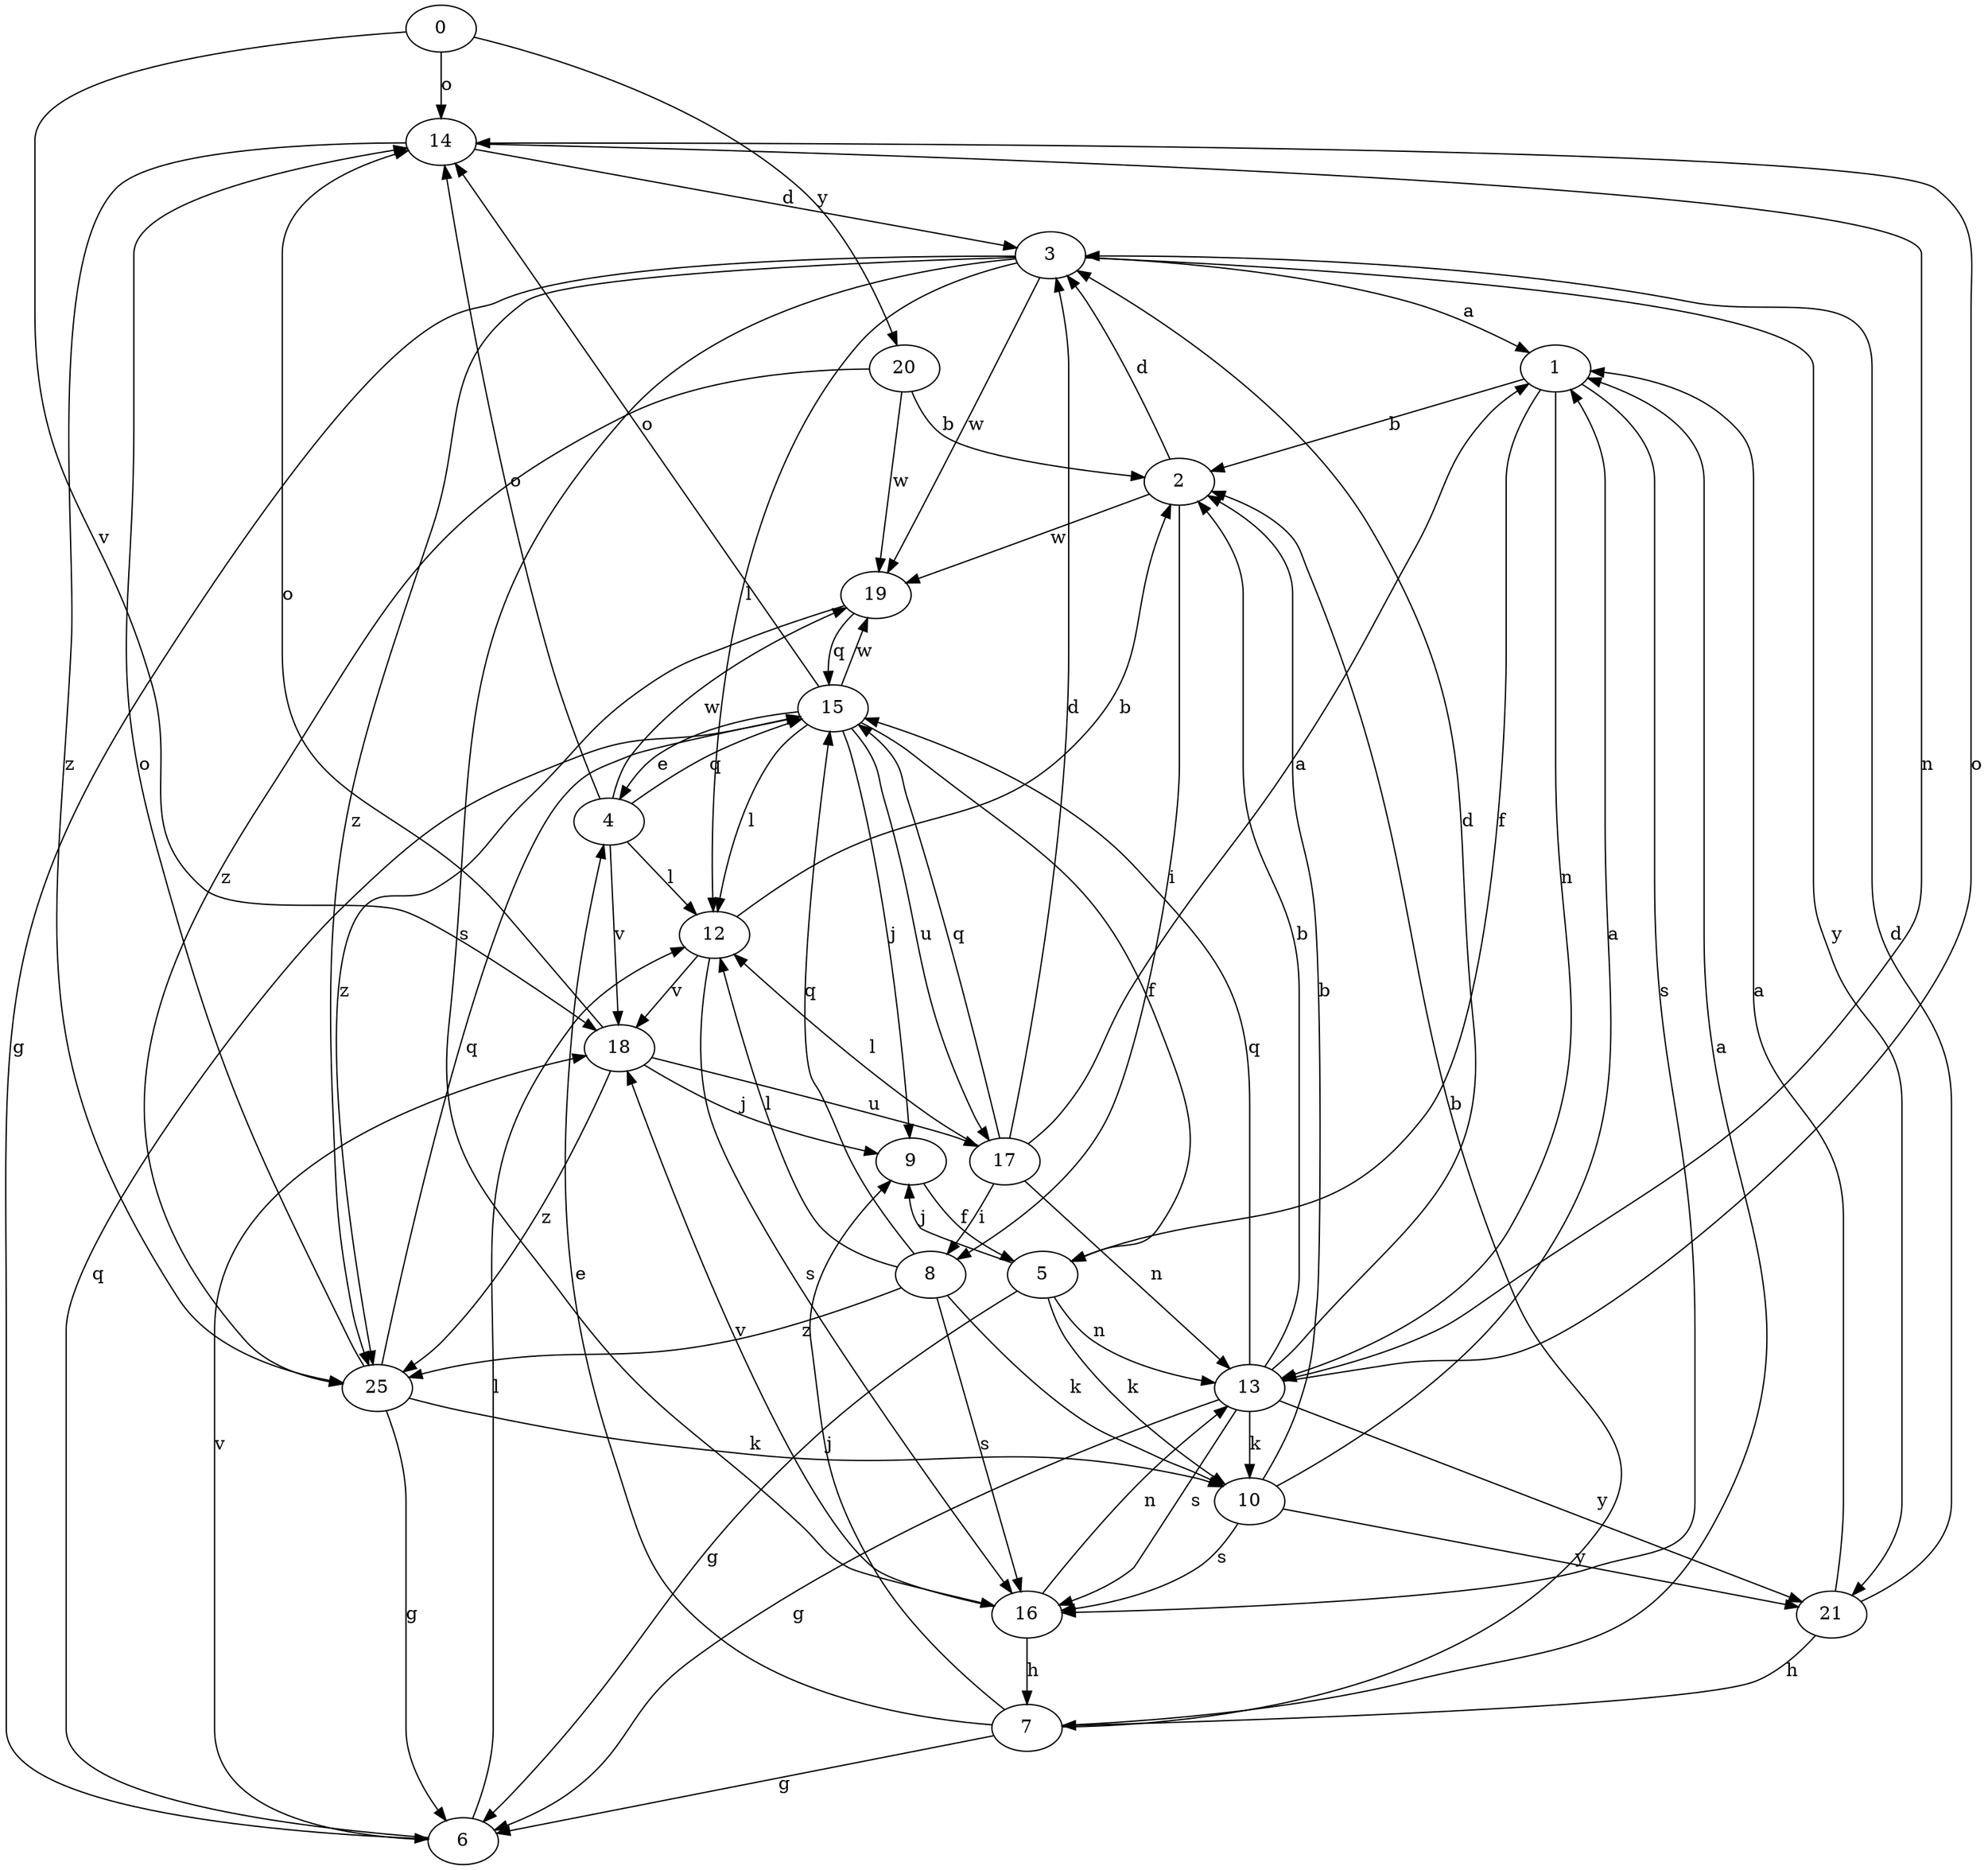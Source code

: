 strict digraph  {
0;
1;
2;
3;
4;
5;
6;
7;
8;
9;
10;
12;
13;
14;
15;
16;
17;
18;
19;
20;
21;
25;
0 -> 14  [label=o];
0 -> 18  [label=v];
0 -> 20  [label=y];
1 -> 2  [label=b];
1 -> 5  [label=f];
1 -> 13  [label=n];
1 -> 16  [label=s];
2 -> 3  [label=d];
2 -> 8  [label=i];
2 -> 19  [label=w];
3 -> 1  [label=a];
3 -> 6  [label=g];
3 -> 12  [label=l];
3 -> 16  [label=s];
3 -> 19  [label=w];
3 -> 21  [label=y];
3 -> 25  [label=z];
4 -> 12  [label=l];
4 -> 14  [label=o];
4 -> 15  [label=q];
4 -> 18  [label=v];
4 -> 19  [label=w];
5 -> 6  [label=g];
5 -> 9  [label=j];
5 -> 10  [label=k];
5 -> 13  [label=n];
6 -> 12  [label=l];
6 -> 15  [label=q];
6 -> 18  [label=v];
7 -> 1  [label=a];
7 -> 2  [label=b];
7 -> 4  [label=e];
7 -> 6  [label=g];
7 -> 9  [label=j];
8 -> 10  [label=k];
8 -> 12  [label=l];
8 -> 15  [label=q];
8 -> 16  [label=s];
8 -> 25  [label=z];
9 -> 5  [label=f];
10 -> 1  [label=a];
10 -> 2  [label=b];
10 -> 16  [label=s];
10 -> 21  [label=y];
12 -> 2  [label=b];
12 -> 16  [label=s];
12 -> 18  [label=v];
13 -> 2  [label=b];
13 -> 3  [label=d];
13 -> 6  [label=g];
13 -> 10  [label=k];
13 -> 14  [label=o];
13 -> 15  [label=q];
13 -> 16  [label=s];
13 -> 21  [label=y];
14 -> 3  [label=d];
14 -> 13  [label=n];
14 -> 25  [label=z];
15 -> 4  [label=e];
15 -> 5  [label=f];
15 -> 9  [label=j];
15 -> 12  [label=l];
15 -> 14  [label=o];
15 -> 17  [label=u];
15 -> 19  [label=w];
16 -> 7  [label=h];
16 -> 13  [label=n];
16 -> 18  [label=v];
17 -> 1  [label=a];
17 -> 3  [label=d];
17 -> 8  [label=i];
17 -> 12  [label=l];
17 -> 13  [label=n];
17 -> 15  [label=q];
18 -> 9  [label=j];
18 -> 14  [label=o];
18 -> 17  [label=u];
18 -> 25  [label=z];
19 -> 15  [label=q];
19 -> 25  [label=z];
20 -> 2  [label=b];
20 -> 19  [label=w];
20 -> 25  [label=z];
21 -> 1  [label=a];
21 -> 3  [label=d];
21 -> 7  [label=h];
25 -> 6  [label=g];
25 -> 10  [label=k];
25 -> 14  [label=o];
25 -> 15  [label=q];
}

